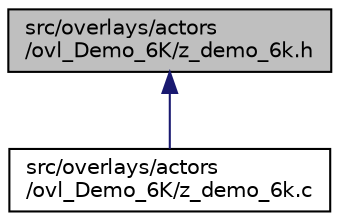digraph "src/overlays/actors/ovl_Demo_6K/z_demo_6k.h"
{
 // LATEX_PDF_SIZE
  edge [fontname="Helvetica",fontsize="10",labelfontname="Helvetica",labelfontsize="10"];
  node [fontname="Helvetica",fontsize="10",shape=record];
  Node1 [label="src/overlays/actors\l/ovl_Demo_6K/z_demo_6k.h",height=0.2,width=0.4,color="black", fillcolor="grey75", style="filled", fontcolor="black",tooltip=" "];
  Node1 -> Node2 [dir="back",color="midnightblue",fontsize="10",style="solid",fontname="Helvetica"];
  Node2 [label="src/overlays/actors\l/ovl_Demo_6K/z_demo_6k.c",height=0.2,width=0.4,color="black", fillcolor="white", style="filled",URL="$d7/dd3/z__demo__6k_8c.html",tooltip=" "];
}

